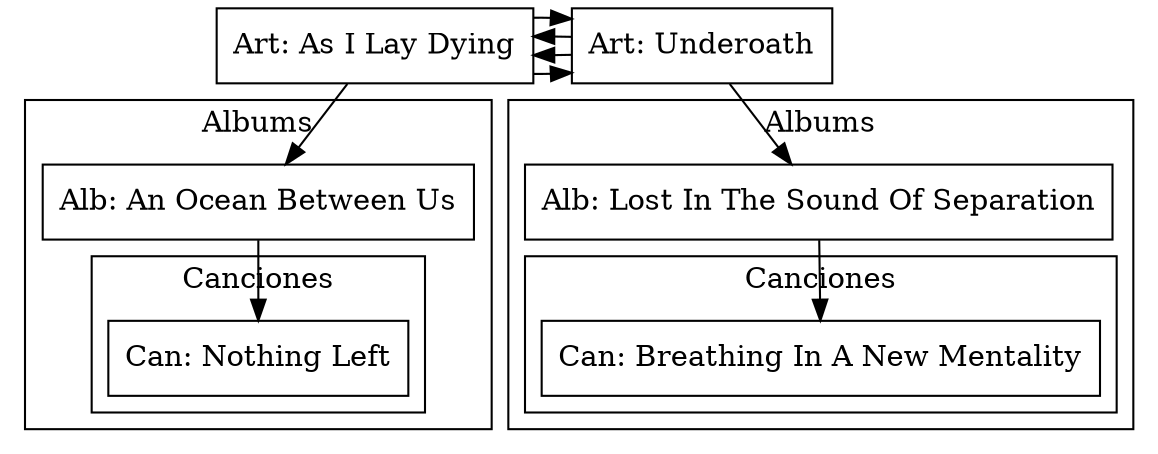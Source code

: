 digraph G {
node [shape=box];
"Art: As I Lay Dying"->"Art: Underoath";
"Art: Underoath"->"Art: As I Lay Dying";
"Art: Underoath"->"Alb: Lost In The Sound Of Separation";
"Art: Underoath"->"Art: As I Lay Dying";
subgraph cluster_0{
rank=same;
label="Albums";
"Alb: Lost In The Sound Of Separation"->"Can: Breathing In A New Mentality";
subgraph cluster_0{
rank=same;
label="Canciones";
"Can: Breathing In A New Mentality";
};
"Alb: Lost In The Sound Of Separation";
{rank=same;"Alb: Lost In The Sound Of Separation";};
};
"Art: As I Lay Dying"->"Alb: An Ocean Between Us";
"Art: As I Lay Dying"->"Art: Underoath";
subgraph cluster_1{
rank=same;
label="Albums";
"Alb: An Ocean Between Us"->"Can: Nothing Left";
subgraph cluster_0{
rank=same;
label="Canciones";
"Can: Nothing Left";
};
"Alb: An Ocean Between Us";
{rank=same;"Alb: An Ocean Between Us";};
};
{rank=same;"Art: Underoath";"Art: As I Lay Dying";};
}
